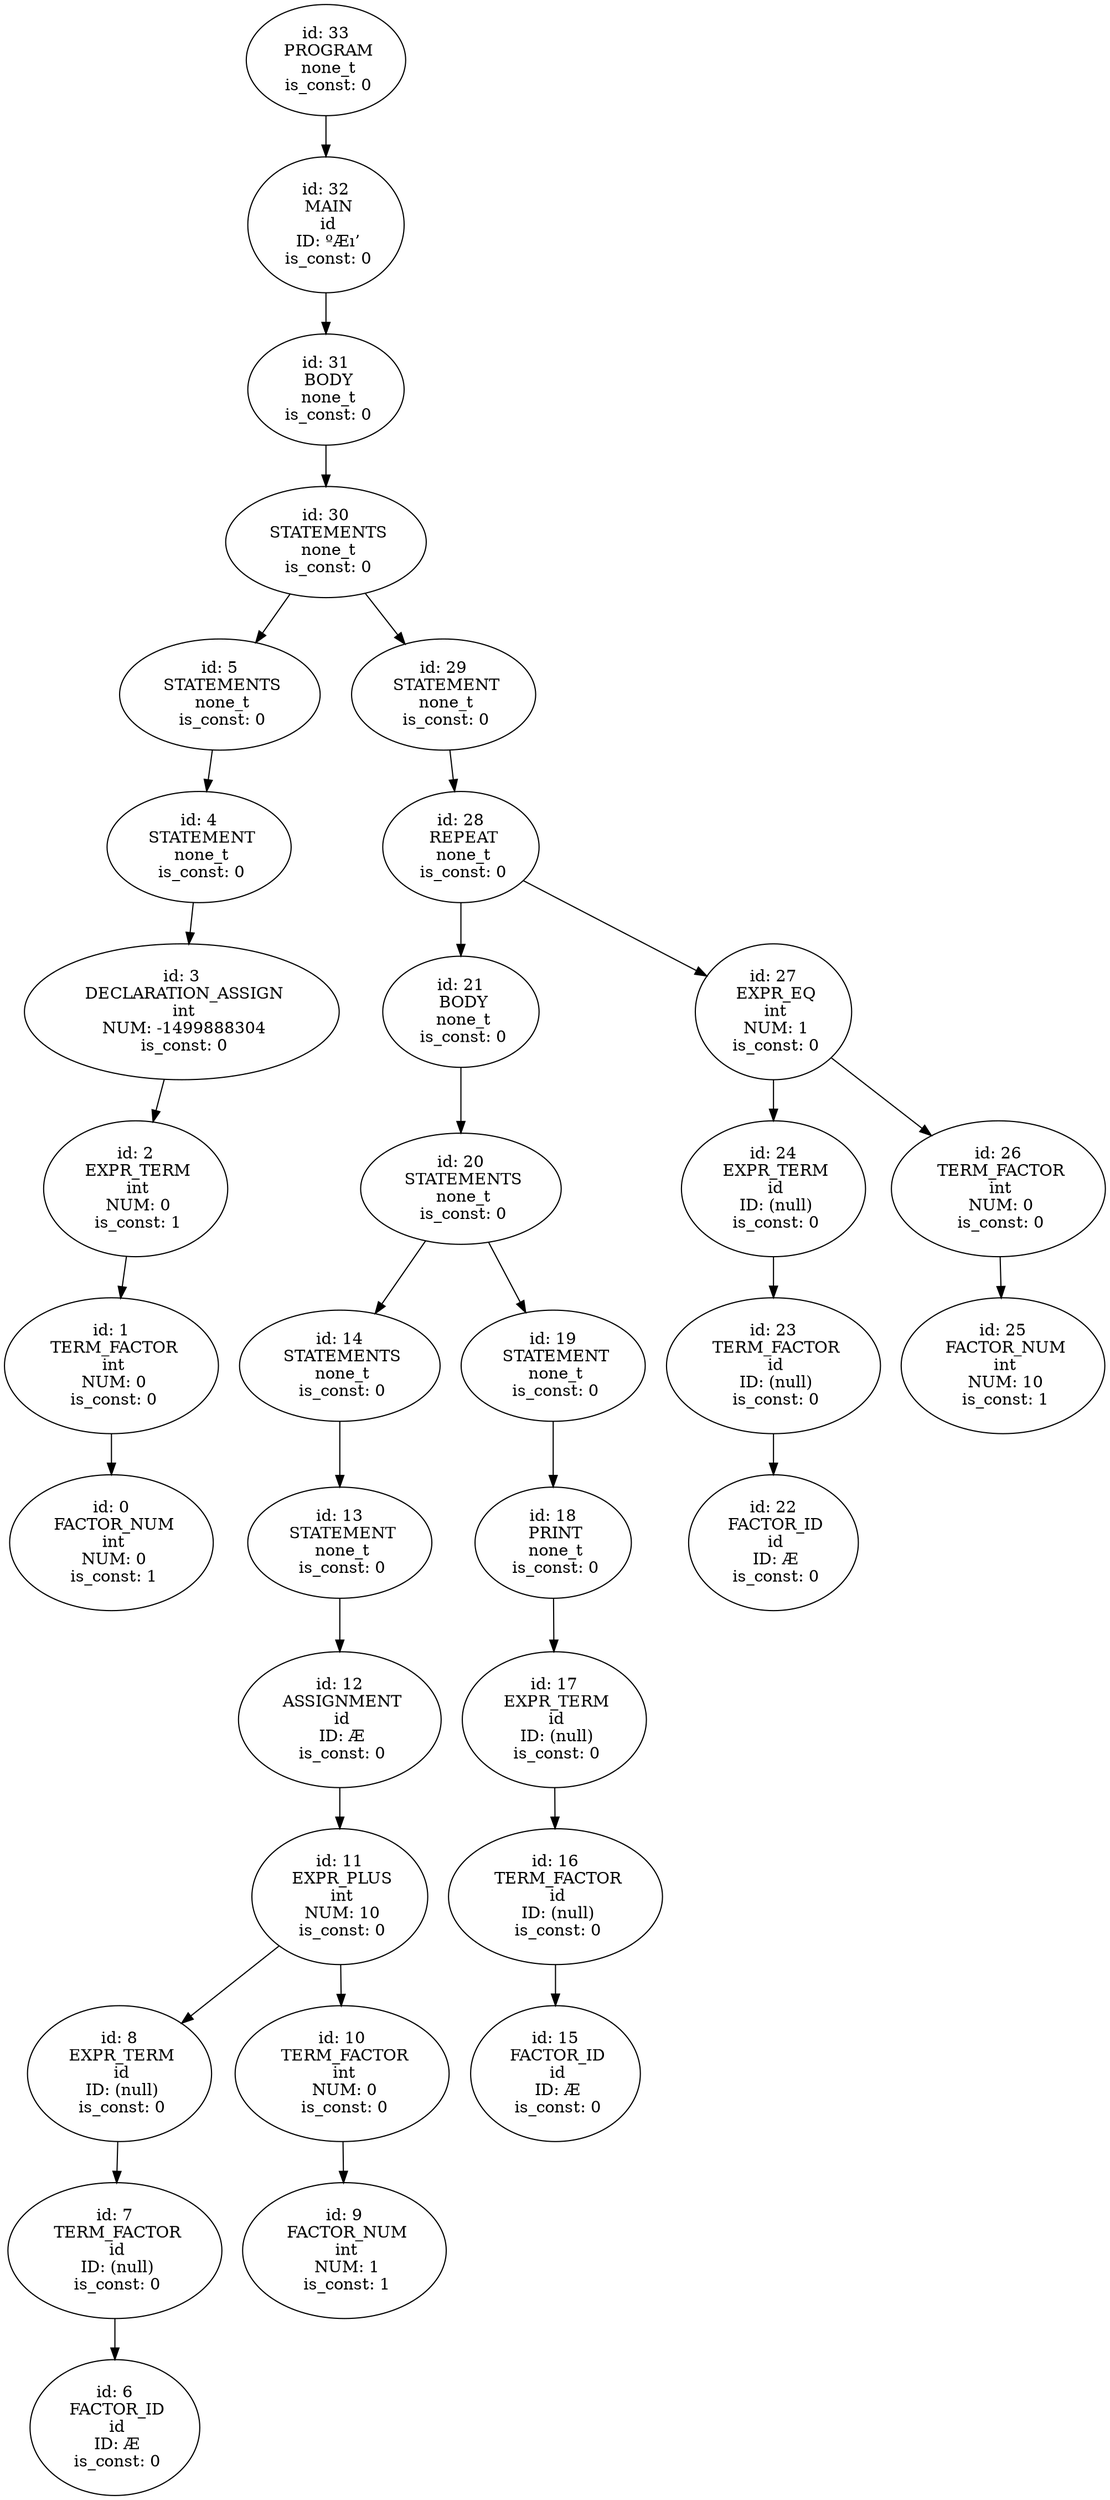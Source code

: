 digraph ast {
n33 [label="id: 33
 PROGRAM
 none_t
 is_const: 0"];
n33 -> n32;
n32 [label="id: 32
 MAIN
 id
 ID: ºÆı’
 is_const: 0"];
n32 -> n31;
n31 [label="id: 31
 BODY
 none_t
 is_const: 0"];
n31 -> n30;
n30 [label="id: 30
 STATEMENTS
 none_t
 is_const: 0"];
n30 -> n5;
n5 [label="id: 5
 STATEMENTS
 none_t
 is_const: 0"];
n5 -> n4;
n4 [label="id: 4
 STATEMENT
 none_t
 is_const: 0"];
n4 -> n3;
n3 [label="id: 3
 DECLARATION_ASSIGN
 int
 NUM: -1499888304
 is_const: 0"];
n3 -> n2;
n2 [label="id: 2
 EXPR_TERM
 int
 NUM: 0
 is_const: 1"];
n2 -> n1;
n1 [label="id: 1
 TERM_FACTOR
 int
 NUM: 0
 is_const: 0"];
n1 -> n0;
n0 [label="id: 0
 FACTOR_NUM
 int
 NUM: 0
 is_const: 1"];
n30 -> n29;
n29 [label="id: 29
 STATEMENT
 none_t
 is_const: 0"];
n29 -> n28;
n28 [label="id: 28
 REPEAT
 none_t
 is_const: 0"];
n28 -> n21;
n21 [label="id: 21
 BODY
 none_t
 is_const: 0"];
n21 -> n20;
n20 [label="id: 20
 STATEMENTS
 none_t
 is_const: 0"];
n20 -> n14;
n14 [label="id: 14
 STATEMENTS
 none_t
 is_const: 0"];
n14 -> n13;
n13 [label="id: 13
 STATEMENT
 none_t
 is_const: 0"];
n13 -> n12;
n12 [label="id: 12
 ASSIGNMENT
 id
 ID: Æ
 is_const: 0"];
n12 -> n11;
n11 [label="id: 11
 EXPR_PLUS
 int
 NUM: 10
 is_const: 0"];
n11 -> n8;
n8 [label="id: 8
 EXPR_TERM
 id
 ID: (null)
 is_const: 0"];
n8 -> n7;
n7 [label="id: 7
 TERM_FACTOR
 id
 ID: (null)
 is_const: 0"];
n7 -> n6;
n6 [label="id: 6
 FACTOR_ID
 id
 ID: Æ
 is_const: 0"];
n11 -> n10;
n10 [label="id: 10
 TERM_FACTOR
 int
 NUM: 0
 is_const: 0"];
n10 -> n9;
n9 [label="id: 9
 FACTOR_NUM
 int
 NUM: 1
 is_const: 1"];
n20 -> n19;
n19 [label="id: 19
 STATEMENT
 none_t
 is_const: 0"];
n19 -> n18;
n18 [label="id: 18
 PRINT
 none_t
 is_const: 0"];
n18 -> n17;
n17 [label="id: 17
 EXPR_TERM
 id
 ID: (null)
 is_const: 0"];
n17 -> n16;
n16 [label="id: 16
 TERM_FACTOR
 id
 ID: (null)
 is_const: 0"];
n16 -> n15;
n15 [label="id: 15
 FACTOR_ID
 id
 ID: Æ
 is_const: 0"];
n28 -> n27;
n27 [label="id: 27
 EXPR_EQ
 int
 NUM: 1
 is_const: 0"];
n27 -> n24;
n24 [label="id: 24
 EXPR_TERM
 id
 ID: (null)
 is_const: 0"];
n24 -> n23;
n23 [label="id: 23
 TERM_FACTOR
 id
 ID: (null)
 is_const: 0"];
n23 -> n22;
n22 [label="id: 22
 FACTOR_ID
 id
 ID: Æ
 is_const: 0"];
n27 -> n26;
n26 [label="id: 26
 TERM_FACTOR
 int
 NUM: 0
 is_const: 0"];
n26 -> n25;
n25 [label="id: 25
 FACTOR_NUM
 int
 NUM: 10
 is_const: 1"];
}
